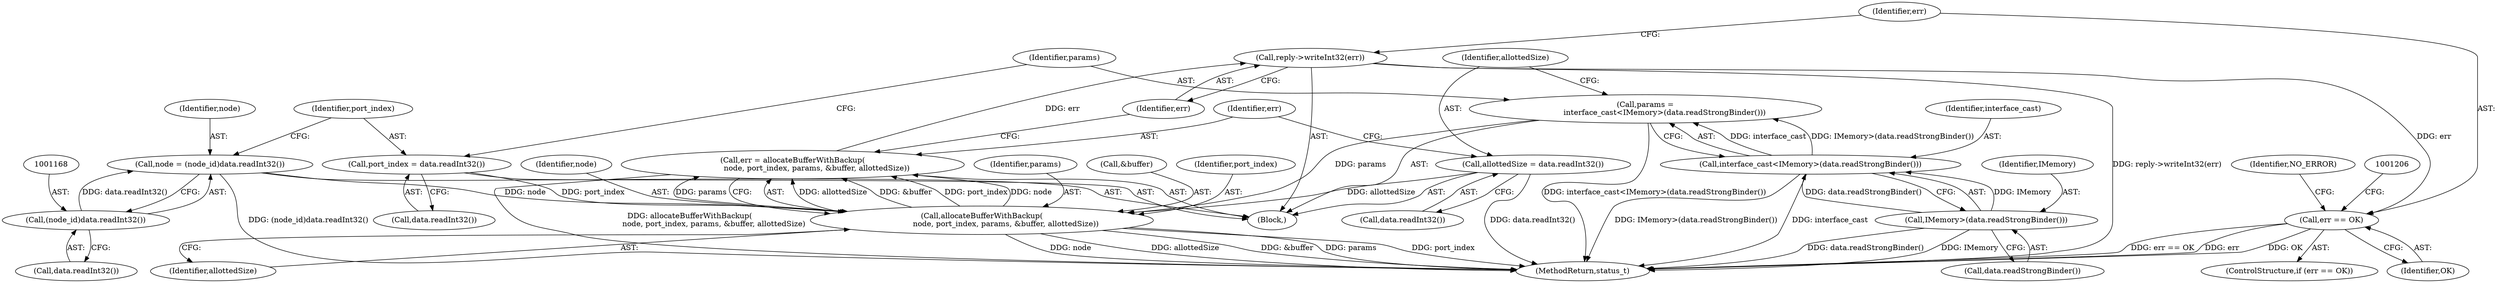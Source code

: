digraph "0_Android_db829699d3293f254a7387894303451a91278986@API" {
"1001197" [label="(Call,reply->writeInt32(err))"];
"1001188" [label="(Call,err = allocateBufferWithBackup(\n                    node, port_index, params, &buffer, allottedSize))"];
"1001190" [label="(Call,allocateBufferWithBackup(\n                    node, port_index, params, &buffer, allottedSize))"];
"1001165" [label="(Call,node = (node_id)data.readInt32())"];
"1001167" [label="(Call,(node_id)data.readInt32())"];
"1001171" [label="(Call,port_index = data.readInt32())"];
"1001175" [label="(Call,params =\n                interface_cast<IMemory>(data.readStrongBinder()))"];
"1001177" [label="(Call,interface_cast<IMemory>(data.readStrongBinder()))"];
"1001179" [label="(Call,IMemory>(data.readStrongBinder()))"];
"1001183" [label="(Call,allottedSize = data.readInt32())"];
"1001200" [label="(Call,err == OK)"];
"1001364" [label="(MethodReturn,status_t)"];
"1001177" [label="(Call,interface_cast<IMemory>(data.readStrongBinder()))"];
"1001192" [label="(Identifier,port_index)"];
"1001191" [label="(Identifier,node)"];
"1001180" [label="(Identifier,IMemory)"];
"1001159" [label="(Block,)"];
"1001175" [label="(Call,params =\n                interface_cast<IMemory>(data.readStrongBinder()))"];
"1001165" [label="(Call,node = (node_id)data.readInt32())"];
"1001197" [label="(Call,reply->writeInt32(err))"];
"1001209" [label="(Identifier,NO_ERROR)"];
"1001185" [label="(Call,data.readInt32())"];
"1001167" [label="(Call,(node_id)data.readInt32())"];
"1001181" [label="(Call,data.readStrongBinder())"];
"1001176" [label="(Identifier,params)"];
"1001178" [label="(Identifier,interface_cast)"];
"1001199" [label="(ControlStructure,if (err == OK))"];
"1001173" [label="(Call,data.readInt32())"];
"1001201" [label="(Identifier,err)"];
"1001189" [label="(Identifier,err)"];
"1001202" [label="(Identifier,OK)"];
"1001190" [label="(Call,allocateBufferWithBackup(\n                    node, port_index, params, &buffer, allottedSize))"];
"1001171" [label="(Call,port_index = data.readInt32())"];
"1001183" [label="(Call,allottedSize = data.readInt32())"];
"1001198" [label="(Identifier,err)"];
"1001169" [label="(Call,data.readInt32())"];
"1001172" [label="(Identifier,port_index)"];
"1001200" [label="(Call,err == OK)"];
"1001193" [label="(Identifier,params)"];
"1001188" [label="(Call,err = allocateBufferWithBackup(\n                    node, port_index, params, &buffer, allottedSize))"];
"1001166" [label="(Identifier,node)"];
"1001179" [label="(Call,IMemory>(data.readStrongBinder()))"];
"1001184" [label="(Identifier,allottedSize)"];
"1001196" [label="(Identifier,allottedSize)"];
"1001194" [label="(Call,&buffer)"];
"1001197" -> "1001159"  [label="AST: "];
"1001197" -> "1001198"  [label="CFG: "];
"1001198" -> "1001197"  [label="AST: "];
"1001201" -> "1001197"  [label="CFG: "];
"1001197" -> "1001364"  [label="DDG: reply->writeInt32(err)"];
"1001188" -> "1001197"  [label="DDG: err"];
"1001197" -> "1001200"  [label="DDG: err"];
"1001188" -> "1001159"  [label="AST: "];
"1001188" -> "1001190"  [label="CFG: "];
"1001189" -> "1001188"  [label="AST: "];
"1001190" -> "1001188"  [label="AST: "];
"1001198" -> "1001188"  [label="CFG: "];
"1001188" -> "1001364"  [label="DDG: allocateBufferWithBackup(\n                    node, port_index, params, &buffer, allottedSize)"];
"1001190" -> "1001188"  [label="DDG: allottedSize"];
"1001190" -> "1001188"  [label="DDG: &buffer"];
"1001190" -> "1001188"  [label="DDG: port_index"];
"1001190" -> "1001188"  [label="DDG: node"];
"1001190" -> "1001188"  [label="DDG: params"];
"1001190" -> "1001196"  [label="CFG: "];
"1001191" -> "1001190"  [label="AST: "];
"1001192" -> "1001190"  [label="AST: "];
"1001193" -> "1001190"  [label="AST: "];
"1001194" -> "1001190"  [label="AST: "];
"1001196" -> "1001190"  [label="AST: "];
"1001190" -> "1001364"  [label="DDG: port_index"];
"1001190" -> "1001364"  [label="DDG: node"];
"1001190" -> "1001364"  [label="DDG: allottedSize"];
"1001190" -> "1001364"  [label="DDG: &buffer"];
"1001190" -> "1001364"  [label="DDG: params"];
"1001165" -> "1001190"  [label="DDG: node"];
"1001171" -> "1001190"  [label="DDG: port_index"];
"1001175" -> "1001190"  [label="DDG: params"];
"1001183" -> "1001190"  [label="DDG: allottedSize"];
"1001165" -> "1001159"  [label="AST: "];
"1001165" -> "1001167"  [label="CFG: "];
"1001166" -> "1001165"  [label="AST: "];
"1001167" -> "1001165"  [label="AST: "];
"1001172" -> "1001165"  [label="CFG: "];
"1001165" -> "1001364"  [label="DDG: (node_id)data.readInt32()"];
"1001167" -> "1001165"  [label="DDG: data.readInt32()"];
"1001167" -> "1001169"  [label="CFG: "];
"1001168" -> "1001167"  [label="AST: "];
"1001169" -> "1001167"  [label="AST: "];
"1001171" -> "1001159"  [label="AST: "];
"1001171" -> "1001173"  [label="CFG: "];
"1001172" -> "1001171"  [label="AST: "];
"1001173" -> "1001171"  [label="AST: "];
"1001176" -> "1001171"  [label="CFG: "];
"1001175" -> "1001159"  [label="AST: "];
"1001175" -> "1001177"  [label="CFG: "];
"1001176" -> "1001175"  [label="AST: "];
"1001177" -> "1001175"  [label="AST: "];
"1001184" -> "1001175"  [label="CFG: "];
"1001175" -> "1001364"  [label="DDG: interface_cast<IMemory>(data.readStrongBinder())"];
"1001177" -> "1001175"  [label="DDG: interface_cast"];
"1001177" -> "1001175"  [label="DDG: IMemory>(data.readStrongBinder())"];
"1001177" -> "1001179"  [label="CFG: "];
"1001178" -> "1001177"  [label="AST: "];
"1001179" -> "1001177"  [label="AST: "];
"1001177" -> "1001364"  [label="DDG: IMemory>(data.readStrongBinder())"];
"1001177" -> "1001364"  [label="DDG: interface_cast"];
"1001179" -> "1001177"  [label="DDG: IMemory"];
"1001179" -> "1001177"  [label="DDG: data.readStrongBinder()"];
"1001179" -> "1001181"  [label="CFG: "];
"1001180" -> "1001179"  [label="AST: "];
"1001181" -> "1001179"  [label="AST: "];
"1001179" -> "1001364"  [label="DDG: data.readStrongBinder()"];
"1001179" -> "1001364"  [label="DDG: IMemory"];
"1001183" -> "1001159"  [label="AST: "];
"1001183" -> "1001185"  [label="CFG: "];
"1001184" -> "1001183"  [label="AST: "];
"1001185" -> "1001183"  [label="AST: "];
"1001189" -> "1001183"  [label="CFG: "];
"1001183" -> "1001364"  [label="DDG: data.readInt32()"];
"1001200" -> "1001199"  [label="AST: "];
"1001200" -> "1001202"  [label="CFG: "];
"1001201" -> "1001200"  [label="AST: "];
"1001202" -> "1001200"  [label="AST: "];
"1001206" -> "1001200"  [label="CFG: "];
"1001209" -> "1001200"  [label="CFG: "];
"1001200" -> "1001364"  [label="DDG: OK"];
"1001200" -> "1001364"  [label="DDG: err == OK"];
"1001200" -> "1001364"  [label="DDG: err"];
}
